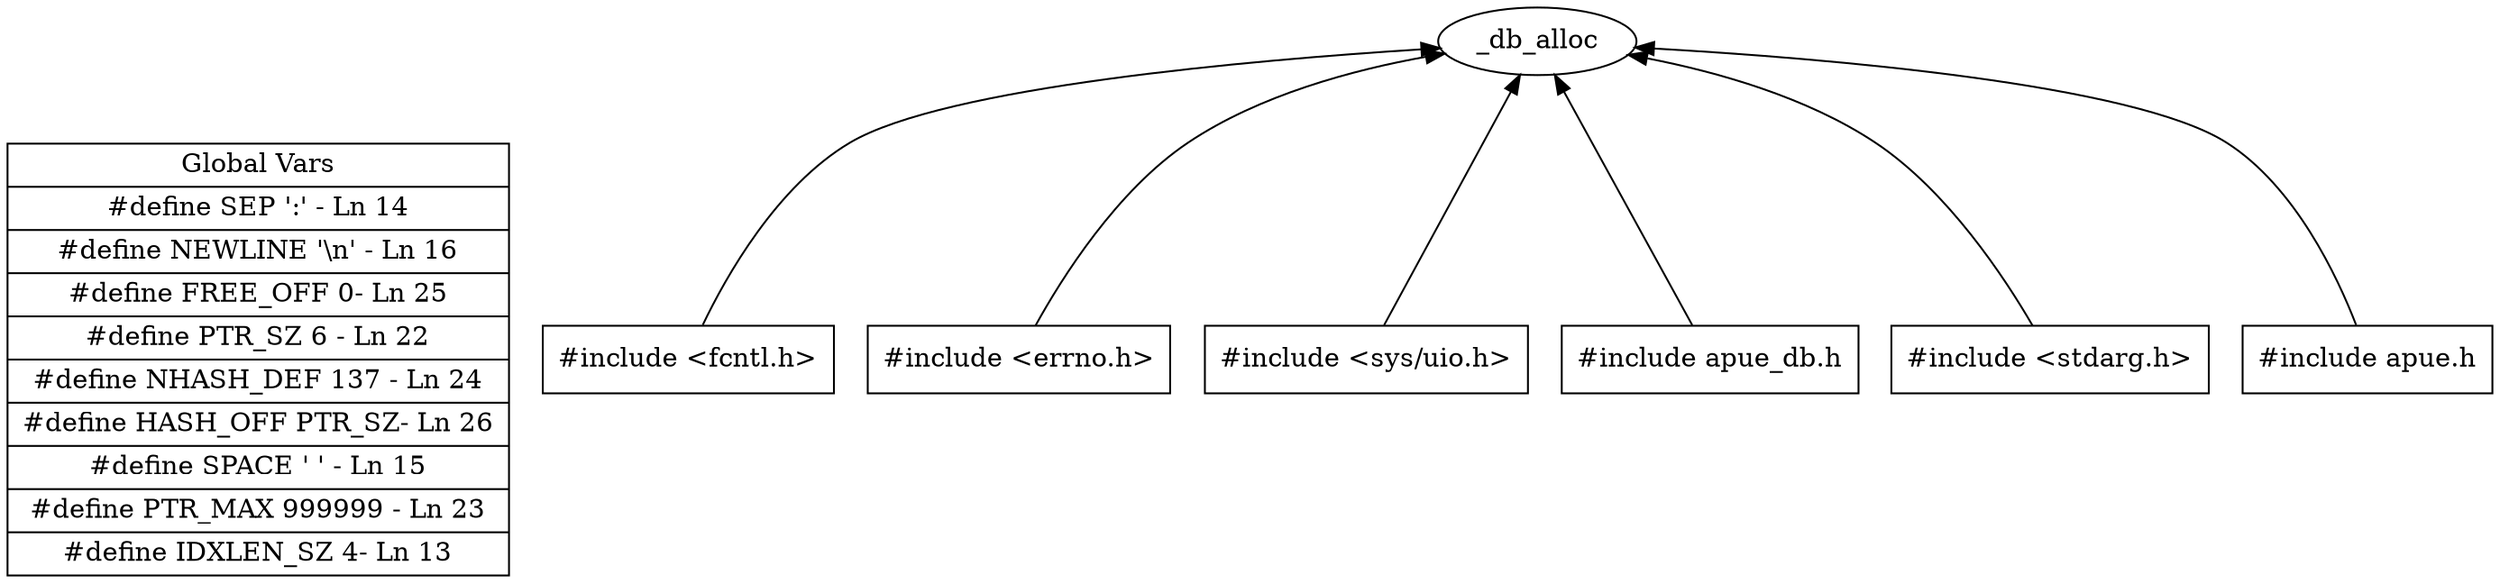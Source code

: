 
digraph { rankdir=BT 
Globals [ shape="record" label="{Global Vars|#define SEP ':' - Ln 14|#define NEWLINE     '\\n' - Ln 16|#define FREE_OFF      0	- Ln 25|#define PTR_SZ        6	 - Ln 22|#define NHASH_DEF	 137	 - Ln 24|#define HASH_OFF PTR_SZ	- Ln 26|#define SPACE       ' '	 - Ln 15|#define PTR_MAX  999999	 - Ln 23|#define IDXLEN_SZ	   4	- Ln 13}" ]  

3 [ label="#include <fcntl.h>" shape="rectangle" ]  
5 [ label="#include <errno.h>" shape="rectangle" ]  
6 [ label="#include <sys/uio.h>" shape="rectangle" ]  
2 [ label="#include apue_db.h" shape="rectangle" ]  
4 [ label="#include <stdarg.h>" shape="rectangle" ]  
1 [ label="#include apue.h" shape="rectangle" ]  

1 -> _db_alloc 4 -> _db_alloc 2 -> _db_alloc 6 -> _db_alloc 5 -> _db_alloc 3 -> _db_alloc  } 
